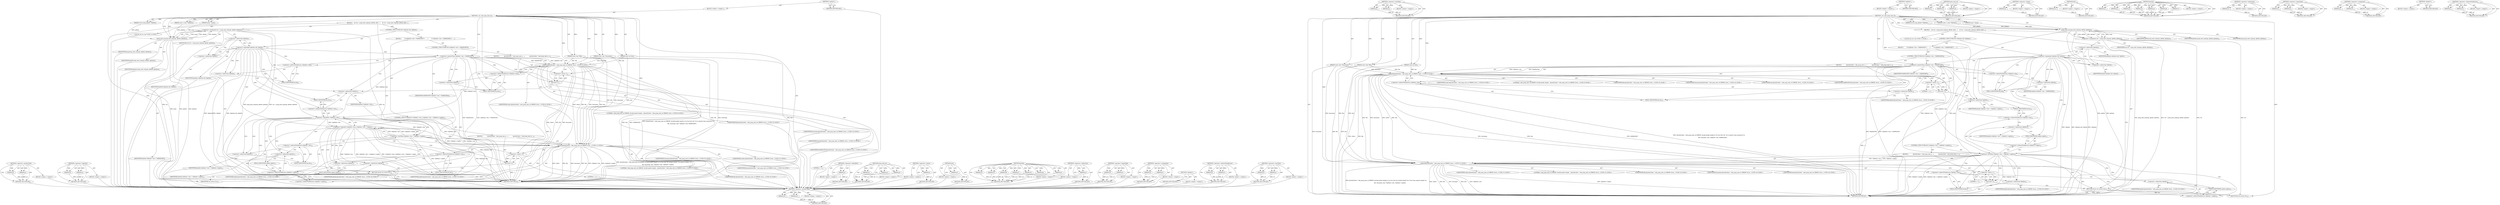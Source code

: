 digraph "&lt;operator&gt;.lessThan" {
vulnerable_131 [label=<(METHOD,&lt;operator&gt;.greaterThan)>];
vulnerable_132 [label=<(PARAM,p1)>];
vulnerable_133 [label=<(PARAM,p2)>];
vulnerable_134 [label=<(BLOCK,&lt;empty&gt;,&lt;empty&gt;)>];
vulnerable_135 [label=<(METHOD_RETURN,ANY)>];
vulnerable_159 [label=<(METHOD,&lt;operator&gt;.lessThan)>];
vulnerable_160 [label=<(PARAM,p1)>];
vulnerable_161 [label=<(PARAM,p2)>];
vulnerable_162 [label=<(BLOCK,&lt;empty&gt;,&lt;empty&gt;)>];
vulnerable_163 [label=<(METHOD_RETURN,ANY)>];
vulnerable_6 [label=<(METHOD,&lt;global&gt;)<SUB>1</SUB>>];
vulnerable_7 [label=<(BLOCK,&lt;empty&gt;,&lt;empty&gt;)<SUB>1</SUB>>];
vulnerable_8 [label=<(METHOD,_our_safe_pcap_next_ex)<SUB>1</SUB>>];
vulnerable_9 [label=<(PARAM,pcap_t *pcap)<SUB>1</SUB>>];
vulnerable_10 [label=<(PARAM,struct pcap_pkthdr **pkthdr)<SUB>1</SUB>>];
vulnerable_11 [label=<(PARAM,const u_char **pktdata)<SUB>2</SUB>>];
vulnerable_12 [label=<(PARAM,const char *funcname)<SUB>2</SUB>>];
vulnerable_13 [label=<(PARAM,const int line)<SUB>3</SUB>>];
vulnerable_14 [label=<(PARAM,const char *file)<SUB>3</SUB>>];
vulnerable_15 [label=<(BLOCK,{
    int res = pcap_next_ex(pcap, pkthdr, pktd...,{
    int res = pcap_next_ex(pcap, pkthdr, pktd...)<SUB>4</SUB>>];
vulnerable_16 [label="<(LOCAL,int res: int)<SUB>5</SUB>>"];
vulnerable_17 [label=<(&lt;operator&gt;.assignment,res = pcap_next_ex(pcap, pkthdr, pktdata))<SUB>5</SUB>>];
vulnerable_18 [label=<(IDENTIFIER,res,res = pcap_next_ex(pcap, pkthdr, pktdata))<SUB>5</SUB>>];
vulnerable_19 [label=<(pcap_next_ex,pcap_next_ex(pcap, pkthdr, pktdata))<SUB>5</SUB>>];
vulnerable_20 [label=<(IDENTIFIER,pcap,pcap_next_ex(pcap, pkthdr, pktdata))<SUB>5</SUB>>];
vulnerable_21 [label=<(IDENTIFIER,pkthdr,pcap_next_ex(pcap, pkthdr, pktdata))<SUB>5</SUB>>];
vulnerable_22 [label=<(IDENTIFIER,pktdata,pcap_next_ex(pcap, pkthdr, pktdata))<SUB>5</SUB>>];
vulnerable_23 [label=<(CONTROL_STRUCTURE,IF,if (*pktdata &amp;&amp; *pkthdr))<SUB>7</SUB>>];
vulnerable_24 [label=<(&lt;operator&gt;.logicalAnd,*pktdata &amp;&amp; *pkthdr)<SUB>7</SUB>>];
vulnerable_25 [label=<(&lt;operator&gt;.indirection,*pktdata)<SUB>7</SUB>>];
vulnerable_26 [label=<(IDENTIFIER,pktdata,*pktdata &amp;&amp; *pkthdr)<SUB>7</SUB>>];
vulnerable_27 [label=<(&lt;operator&gt;.indirection,*pkthdr)<SUB>7</SUB>>];
vulnerable_28 [label=<(IDENTIFIER,pkthdr,*pktdata &amp;&amp; *pkthdr)<SUB>7</SUB>>];
vulnerable_29 [label=<(BLOCK,{
        if ((*pkthdr)-&gt;len &gt; MAXPACKET) {
   ...,{
        if ((*pkthdr)-&gt;len &gt; MAXPACKET) {
   ...)<SUB>7</SUB>>];
vulnerable_30 [label=<(CONTROL_STRUCTURE,IF,if ((*pkthdr)-&gt;len &gt; MAXPACKET))<SUB>8</SUB>>];
vulnerable_31 [label=<(&lt;operator&gt;.greaterThan,(*pkthdr)-&gt;len &gt; MAXPACKET)<SUB>8</SUB>>];
vulnerable_32 [label=<(&lt;operator&gt;.indirectFieldAccess,(*pkthdr)-&gt;len)<SUB>8</SUB>>];
vulnerable_33 [label=<(&lt;operator&gt;.indirection,*pkthdr)<SUB>8</SUB>>];
vulnerable_34 [label=<(IDENTIFIER,pkthdr,(*pkthdr)-&gt;len &gt; MAXPACKET)<SUB>8</SUB>>];
vulnerable_35 [label=<(FIELD_IDENTIFIER,len,len)<SUB>8</SUB>>];
vulnerable_36 [label=<(IDENTIFIER,MAXPACKET,(*pkthdr)-&gt;len &gt; MAXPACKET)<SUB>8</SUB>>];
vulnerable_37 [label=<(BLOCK,{
            fprintf(stderr, &quot;safe_pcap_next_e...,{
            fprintf(stderr, &quot;safe_pcap_next_e...)<SUB>8</SUB>>];
vulnerable_38 [label="<(fprintf,fprintf(stderr, &quot;safe_pcap_next_ex ERROR: Inval...)<SUB>9</SUB>>"];
vulnerable_39 [label="<(IDENTIFIER,stderr,fprintf(stderr, &quot;safe_pcap_next_ex ERROR: Inval...)<SUB>9</SUB>>"];
vulnerable_40 [label="<(LITERAL,&quot;safe_pcap_next_ex ERROR: Invalid packet length...,fprintf(stderr, &quot;safe_pcap_next_ex ERROR: Inval...)<SUB>9</SUB>>"];
vulnerable_41 [label="<(IDENTIFIER,file,fprintf(stderr, &quot;safe_pcap_next_ex ERROR: Inval...)<SUB>10</SUB>>"];
vulnerable_42 [label="<(IDENTIFIER,funcname,fprintf(stderr, &quot;safe_pcap_next_ex ERROR: Inval...)<SUB>10</SUB>>"];
vulnerable_43 [label="<(IDENTIFIER,line,fprintf(stderr, &quot;safe_pcap_next_ex ERROR: Inval...)<SUB>10</SUB>>"];
vulnerable_44 [label=<(&lt;operator&gt;.indirectFieldAccess,(*pkthdr)-&gt;len)<SUB>10</SUB>>];
vulnerable_45 [label=<(&lt;operator&gt;.indirection,*pkthdr)<SUB>10</SUB>>];
vulnerable_46 [label="<(IDENTIFIER,pkthdr,fprintf(stderr, &quot;safe_pcap_next_ex ERROR: Inval...)<SUB>10</SUB>>"];
vulnerable_47 [label=<(FIELD_IDENTIFIER,len,len)<SUB>10</SUB>>];
vulnerable_48 [label="<(IDENTIFIER,MAXPACKET,fprintf(stderr, &quot;safe_pcap_next_ex ERROR: Inval...)<SUB>10</SUB>>"];
vulnerable_49 [label=<(exit,exit(-1))<SUB>11</SUB>>];
vulnerable_50 [label=<(&lt;operator&gt;.minus,-1)<SUB>11</SUB>>];
vulnerable_51 [label=<(LITERAL,1,-1)<SUB>11</SUB>>];
vulnerable_52 [label=<(CONTROL_STRUCTURE,IF,if ((*pkthdr)-&gt;len &lt; (*pkthdr)-&gt;caplen))<SUB>14</SUB>>];
vulnerable_53 [label=<(&lt;operator&gt;.lessThan,(*pkthdr)-&gt;len &lt; (*pkthdr)-&gt;caplen)<SUB>14</SUB>>];
vulnerable_54 [label=<(&lt;operator&gt;.indirectFieldAccess,(*pkthdr)-&gt;len)<SUB>14</SUB>>];
vulnerable_55 [label=<(&lt;operator&gt;.indirection,*pkthdr)<SUB>14</SUB>>];
vulnerable_56 [label=<(IDENTIFIER,pkthdr,(*pkthdr)-&gt;len &lt; (*pkthdr)-&gt;caplen)<SUB>14</SUB>>];
vulnerable_57 [label=<(FIELD_IDENTIFIER,len,len)<SUB>14</SUB>>];
vulnerable_58 [label=<(&lt;operator&gt;.indirectFieldAccess,(*pkthdr)-&gt;caplen)<SUB>14</SUB>>];
vulnerable_59 [label=<(&lt;operator&gt;.indirection,*pkthdr)<SUB>14</SUB>>];
vulnerable_60 [label=<(IDENTIFIER,pkthdr,(*pkthdr)-&gt;len &lt; (*pkthdr)-&gt;caplen)<SUB>14</SUB>>];
vulnerable_61 [label=<(FIELD_IDENTIFIER,caplen,caplen)<SUB>14</SUB>>];
vulnerable_62 [label=<(BLOCK,{
            fprintf(stderr, &quot;safe_pcap_next_e...,{
            fprintf(stderr, &quot;safe_pcap_next_e...)<SUB>14</SUB>>];
vulnerable_63 [label="<(fprintf,fprintf(stderr, &quot;safe_pcap_next_ex ERROR: Inval...)<SUB>15</SUB>>"];
vulnerable_64 [label="<(IDENTIFIER,stderr,fprintf(stderr, &quot;safe_pcap_next_ex ERROR: Inval...)<SUB>15</SUB>>"];
vulnerable_65 [label="<(LITERAL,&quot;safe_pcap_next_ex ERROR: Invalid packet length...,fprintf(stderr, &quot;safe_pcap_next_ex ERROR: Inval...)<SUB>15</SUB>>"];
vulnerable_66 [label="<(IDENTIFIER,file,fprintf(stderr, &quot;safe_pcap_next_ex ERROR: Inval...)<SUB>16</SUB>>"];
vulnerable_67 [label="<(IDENTIFIER,funcname,fprintf(stderr, &quot;safe_pcap_next_ex ERROR: Inval...)<SUB>16</SUB>>"];
vulnerable_68 [label="<(IDENTIFIER,line,fprintf(stderr, &quot;safe_pcap_next_ex ERROR: Inval...)<SUB>16</SUB>>"];
vulnerable_69 [label=<(&lt;operator&gt;.indirectFieldAccess,(*pkthdr)-&gt;len)<SUB>16</SUB>>];
vulnerable_70 [label=<(&lt;operator&gt;.indirection,*pkthdr)<SUB>16</SUB>>];
vulnerable_71 [label="<(IDENTIFIER,pkthdr,fprintf(stderr, &quot;safe_pcap_next_ex ERROR: Inval...)<SUB>16</SUB>>"];
vulnerable_72 [label=<(FIELD_IDENTIFIER,len,len)<SUB>16</SUB>>];
vulnerable_73 [label=<(&lt;operator&gt;.indirectFieldAccess,(*pkthdr)-&gt;caplen)<SUB>16</SUB>>];
vulnerable_74 [label=<(&lt;operator&gt;.indirection,*pkthdr)<SUB>16</SUB>>];
vulnerable_75 [label="<(IDENTIFIER,pkthdr,fprintf(stderr, &quot;safe_pcap_next_ex ERROR: Inval...)<SUB>16</SUB>>"];
vulnerable_76 [label=<(FIELD_IDENTIFIER,caplen,caplen)<SUB>16</SUB>>];
vulnerable_77 [label=<(exit,exit(-1))<SUB>17</SUB>>];
vulnerable_78 [label=<(&lt;operator&gt;.minus,-1)<SUB>17</SUB>>];
vulnerable_79 [label=<(LITERAL,1,-1)<SUB>17</SUB>>];
vulnerable_80 [label=<(RETURN,return res;,return res;)<SUB>21</SUB>>];
vulnerable_81 [label=<(IDENTIFIER,res,return res;)<SUB>21</SUB>>];
vulnerable_82 [label=<(METHOD_RETURN,int)<SUB>1</SUB>>];
vulnerable_84 [label=<(METHOD_RETURN,ANY)<SUB>1</SUB>>];
vulnerable_116 [label=<(METHOD,pcap_next_ex)>];
vulnerable_117 [label=<(PARAM,p1)>];
vulnerable_118 [label=<(PARAM,p2)>];
vulnerable_119 [label=<(PARAM,p3)>];
vulnerable_120 [label=<(BLOCK,&lt;empty&gt;,&lt;empty&gt;)>];
vulnerable_121 [label=<(METHOD_RETURN,ANY)>];
vulnerable_155 [label=<(METHOD,&lt;operator&gt;.minus)>];
vulnerable_156 [label=<(PARAM,p1)>];
vulnerable_157 [label=<(BLOCK,&lt;empty&gt;,&lt;empty&gt;)>];
vulnerable_158 [label=<(METHOD_RETURN,ANY)>];
vulnerable_151 [label=<(METHOD,exit)>];
vulnerable_152 [label=<(PARAM,p1)>];
vulnerable_153 [label=<(BLOCK,&lt;empty&gt;,&lt;empty&gt;)>];
vulnerable_154 [label=<(METHOD_RETURN,ANY)>];
vulnerable_141 [label=<(METHOD,fprintf)>];
vulnerable_142 [label=<(PARAM,p1)>];
vulnerable_143 [label=<(PARAM,p2)>];
vulnerable_144 [label=<(PARAM,p3)>];
vulnerable_145 [label=<(PARAM,p4)>];
vulnerable_146 [label=<(PARAM,p5)>];
vulnerable_147 [label=<(PARAM,p6)>];
vulnerable_148 [label=<(PARAM,p7)>];
vulnerable_149 [label=<(BLOCK,&lt;empty&gt;,&lt;empty&gt;)>];
vulnerable_150 [label=<(METHOD_RETURN,ANY)>];
vulnerable_127 [label=<(METHOD,&lt;operator&gt;.indirection)>];
vulnerable_128 [label=<(PARAM,p1)>];
vulnerable_129 [label=<(BLOCK,&lt;empty&gt;,&lt;empty&gt;)>];
vulnerable_130 [label=<(METHOD_RETURN,ANY)>];
vulnerable_122 [label=<(METHOD,&lt;operator&gt;.logicalAnd)>];
vulnerable_123 [label=<(PARAM,p1)>];
vulnerable_124 [label=<(PARAM,p2)>];
vulnerable_125 [label=<(BLOCK,&lt;empty&gt;,&lt;empty&gt;)>];
vulnerable_126 [label=<(METHOD_RETURN,ANY)>];
vulnerable_111 [label=<(METHOD,&lt;operator&gt;.assignment)>];
vulnerable_112 [label=<(PARAM,p1)>];
vulnerable_113 [label=<(PARAM,p2)>];
vulnerable_114 [label=<(BLOCK,&lt;empty&gt;,&lt;empty&gt;)>];
vulnerable_115 [label=<(METHOD_RETURN,ANY)>];
vulnerable_105 [label=<(METHOD,&lt;global&gt;)<SUB>1</SUB>>];
vulnerable_106 [label=<(BLOCK,&lt;empty&gt;,&lt;empty&gt;)>];
vulnerable_107 [label=<(METHOD_RETURN,ANY)>];
vulnerable_136 [label=<(METHOD,&lt;operator&gt;.indirectFieldAccess)>];
vulnerable_137 [label=<(PARAM,p1)>];
vulnerable_138 [label=<(PARAM,p2)>];
vulnerable_139 [label=<(BLOCK,&lt;empty&gt;,&lt;empty&gt;)>];
vulnerable_140 [label=<(METHOD_RETURN,ANY)>];
fixed_137 [label=<(METHOD,&lt;operator&gt;.greaterThan)>];
fixed_138 [label=<(PARAM,p1)>];
fixed_139 [label=<(PARAM,p2)>];
fixed_140 [label=<(BLOCK,&lt;empty&gt;,&lt;empty&gt;)>];
fixed_141 [label=<(METHOD_RETURN,ANY)>];
fixed_165 [label=<(METHOD,&lt;operator&gt;.logicalOr)>];
fixed_166 [label=<(PARAM,p1)>];
fixed_167 [label=<(PARAM,p2)>];
fixed_168 [label=<(BLOCK,&lt;empty&gt;,&lt;empty&gt;)>];
fixed_169 [label=<(METHOD_RETURN,ANY)>];
fixed_6 [label=<(METHOD,&lt;global&gt;)<SUB>1</SUB>>];
fixed_7 [label=<(BLOCK,&lt;empty&gt;,&lt;empty&gt;)<SUB>1</SUB>>];
fixed_8 [label=<(METHOD,_our_safe_pcap_next_ex)<SUB>1</SUB>>];
fixed_9 [label=<(PARAM,pcap_t *pcap)<SUB>1</SUB>>];
fixed_10 [label=<(PARAM,struct pcap_pkthdr **pkthdr)<SUB>1</SUB>>];
fixed_11 [label=<(PARAM,const u_char **pktdata)<SUB>2</SUB>>];
fixed_12 [label=<(PARAM,const char *funcname)<SUB>2</SUB>>];
fixed_13 [label=<(PARAM,const int line)<SUB>3</SUB>>];
fixed_14 [label=<(PARAM,const char *file)<SUB>3</SUB>>];
fixed_15 [label=<(BLOCK,{
    int res = pcap_next_ex(pcap, pkthdr, pktd...,{
    int res = pcap_next_ex(pcap, pkthdr, pktd...)<SUB>4</SUB>>];
fixed_16 [label="<(LOCAL,int res: int)<SUB>5</SUB>>"];
fixed_17 [label=<(&lt;operator&gt;.assignment,res = pcap_next_ex(pcap, pkthdr, pktdata))<SUB>5</SUB>>];
fixed_18 [label=<(IDENTIFIER,res,res = pcap_next_ex(pcap, pkthdr, pktdata))<SUB>5</SUB>>];
fixed_19 [label=<(pcap_next_ex,pcap_next_ex(pcap, pkthdr, pktdata))<SUB>5</SUB>>];
fixed_20 [label=<(IDENTIFIER,pcap,pcap_next_ex(pcap, pkthdr, pktdata))<SUB>5</SUB>>];
fixed_21 [label=<(IDENTIFIER,pkthdr,pcap_next_ex(pcap, pkthdr, pktdata))<SUB>5</SUB>>];
fixed_22 [label=<(IDENTIFIER,pktdata,pcap_next_ex(pcap, pkthdr, pktdata))<SUB>5</SUB>>];
fixed_23 [label=<(CONTROL_STRUCTURE,IF,if (*pktdata &amp;&amp; *pkthdr))<SUB>7</SUB>>];
fixed_24 [label=<(&lt;operator&gt;.logicalAnd,*pktdata &amp;&amp; *pkthdr)<SUB>7</SUB>>];
fixed_25 [label=<(&lt;operator&gt;.indirection,*pktdata)<SUB>7</SUB>>];
fixed_26 [label=<(IDENTIFIER,pktdata,*pktdata &amp;&amp; *pkthdr)<SUB>7</SUB>>];
fixed_27 [label=<(&lt;operator&gt;.indirection,*pkthdr)<SUB>7</SUB>>];
fixed_28 [label=<(IDENTIFIER,pkthdr,*pktdata &amp;&amp; *pkthdr)<SUB>7</SUB>>];
fixed_29 [label=<(BLOCK,{
        if ((*pkthdr)-&gt;len &gt; MAXPACKET) {
   ...,{
        if ((*pkthdr)-&gt;len &gt; MAXPACKET) {
   ...)<SUB>7</SUB>>];
fixed_30 [label=<(CONTROL_STRUCTURE,IF,if ((*pkthdr)-&gt;len &gt; MAXPACKET))<SUB>8</SUB>>];
fixed_31 [label=<(&lt;operator&gt;.greaterThan,(*pkthdr)-&gt;len &gt; MAXPACKET)<SUB>8</SUB>>];
fixed_32 [label=<(&lt;operator&gt;.indirectFieldAccess,(*pkthdr)-&gt;len)<SUB>8</SUB>>];
fixed_33 [label=<(&lt;operator&gt;.indirection,*pkthdr)<SUB>8</SUB>>];
fixed_34 [label=<(IDENTIFIER,pkthdr,(*pkthdr)-&gt;len &gt; MAXPACKET)<SUB>8</SUB>>];
fixed_35 [label=<(FIELD_IDENTIFIER,len,len)<SUB>8</SUB>>];
fixed_36 [label=<(IDENTIFIER,MAXPACKET,(*pkthdr)-&gt;len &gt; MAXPACKET)<SUB>8</SUB>>];
fixed_37 [label=<(BLOCK,{
            fprintf(stderr, &quot;safe_pcap_next_e...,{
            fprintf(stderr, &quot;safe_pcap_next_e...)<SUB>8</SUB>>];
fixed_38 [label="<(fprintf,fprintf(stderr, &quot;safe_pcap_next_ex ERROR: Inval...)<SUB>9</SUB>>"];
fixed_39 [label="<(IDENTIFIER,stderr,fprintf(stderr, &quot;safe_pcap_next_ex ERROR: Inval...)<SUB>9</SUB>>"];
fixed_40 [label="<(LITERAL,&quot;safe_pcap_next_ex ERROR: Invalid packet length...,fprintf(stderr, &quot;safe_pcap_next_ex ERROR: Inval...)<SUB>9</SUB>>"];
fixed_41 [label="<(IDENTIFIER,file,fprintf(stderr, &quot;safe_pcap_next_ex ERROR: Inval...)<SUB>10</SUB>>"];
fixed_42 [label="<(IDENTIFIER,funcname,fprintf(stderr, &quot;safe_pcap_next_ex ERROR: Inval...)<SUB>10</SUB>>"];
fixed_43 [label="<(IDENTIFIER,line,fprintf(stderr, &quot;safe_pcap_next_ex ERROR: Inval...)<SUB>10</SUB>>"];
fixed_44 [label=<(&lt;operator&gt;.indirectFieldAccess,(*pkthdr)-&gt;len)<SUB>10</SUB>>];
fixed_45 [label=<(&lt;operator&gt;.indirection,*pkthdr)<SUB>10</SUB>>];
fixed_46 [label="<(IDENTIFIER,pkthdr,fprintf(stderr, &quot;safe_pcap_next_ex ERROR: Inval...)<SUB>10</SUB>>"];
fixed_47 [label=<(FIELD_IDENTIFIER,len,len)<SUB>10</SUB>>];
fixed_48 [label="<(IDENTIFIER,MAXPACKET,fprintf(stderr, &quot;safe_pcap_next_ex ERROR: Inval...)<SUB>10</SUB>>"];
fixed_49 [label=<(exit,exit(-1))<SUB>11</SUB>>];
fixed_50 [label=<(&lt;operator&gt;.minus,-1)<SUB>11</SUB>>];
fixed_51 [label=<(LITERAL,1,-1)<SUB>11</SUB>>];
fixed_52 [label=<(CONTROL_STRUCTURE,IF,if (!(*pkthdr)-&gt;len || (*pkthdr)-&gt;len &lt; (*pkthdr)-&gt;caplen))<SUB>14</SUB>>];
fixed_53 [label=<(&lt;operator&gt;.logicalOr,!(*pkthdr)-&gt;len || (*pkthdr)-&gt;len &lt; (*pkthdr)-&gt;...)<SUB>14</SUB>>];
fixed_54 [label=<(&lt;operator&gt;.logicalNot,!(*pkthdr)-&gt;len)<SUB>14</SUB>>];
fixed_55 [label=<(&lt;operator&gt;.indirectFieldAccess,(*pkthdr)-&gt;len)<SUB>14</SUB>>];
fixed_56 [label=<(&lt;operator&gt;.indirection,*pkthdr)<SUB>14</SUB>>];
fixed_57 [label=<(IDENTIFIER,pkthdr,!(*pkthdr)-&gt;len)<SUB>14</SUB>>];
fixed_58 [label=<(FIELD_IDENTIFIER,len,len)<SUB>14</SUB>>];
fixed_59 [label=<(&lt;operator&gt;.lessThan,(*pkthdr)-&gt;len &lt; (*pkthdr)-&gt;caplen)<SUB>14</SUB>>];
fixed_60 [label=<(&lt;operator&gt;.indirectFieldAccess,(*pkthdr)-&gt;len)<SUB>14</SUB>>];
fixed_61 [label=<(&lt;operator&gt;.indirection,*pkthdr)<SUB>14</SUB>>];
fixed_62 [label=<(IDENTIFIER,pkthdr,(*pkthdr)-&gt;len &lt; (*pkthdr)-&gt;caplen)<SUB>14</SUB>>];
fixed_63 [label=<(FIELD_IDENTIFIER,len,len)<SUB>14</SUB>>];
fixed_64 [label=<(&lt;operator&gt;.indirectFieldAccess,(*pkthdr)-&gt;caplen)<SUB>14</SUB>>];
fixed_65 [label=<(&lt;operator&gt;.indirection,*pkthdr)<SUB>14</SUB>>];
fixed_66 [label=<(IDENTIFIER,pkthdr,(*pkthdr)-&gt;len &lt; (*pkthdr)-&gt;caplen)<SUB>14</SUB>>];
fixed_67 [label=<(FIELD_IDENTIFIER,caplen,caplen)<SUB>14</SUB>>];
fixed_68 [label=<(BLOCK,{
            fprintf(stderr, &quot;safe_pcap_next_e...,{
            fprintf(stderr, &quot;safe_pcap_next_e...)<SUB>14</SUB>>];
fixed_69 [label="<(fprintf,fprintf(stderr, &quot;safe_pcap_next_ex ERROR: Inval...)<SUB>15</SUB>>"];
fixed_70 [label="<(IDENTIFIER,stderr,fprintf(stderr, &quot;safe_pcap_next_ex ERROR: Inval...)<SUB>15</SUB>>"];
fixed_71 [label="<(LITERAL,&quot;safe_pcap_next_ex ERROR: Invalid packet length...,fprintf(stderr, &quot;safe_pcap_next_ex ERROR: Inval...)<SUB>15</SUB>>"];
fixed_72 [label="<(IDENTIFIER,file,fprintf(stderr, &quot;safe_pcap_next_ex ERROR: Inval...)<SUB>16</SUB>>"];
fixed_73 [label="<(IDENTIFIER,funcname,fprintf(stderr, &quot;safe_pcap_next_ex ERROR: Inval...)<SUB>16</SUB>>"];
fixed_74 [label="<(IDENTIFIER,line,fprintf(stderr, &quot;safe_pcap_next_ex ERROR: Inval...)<SUB>16</SUB>>"];
fixed_75 [label=<(&lt;operator&gt;.indirectFieldAccess,(*pkthdr)-&gt;len)<SUB>16</SUB>>];
fixed_76 [label=<(&lt;operator&gt;.indirection,*pkthdr)<SUB>16</SUB>>];
fixed_77 [label="<(IDENTIFIER,pkthdr,fprintf(stderr, &quot;safe_pcap_next_ex ERROR: Inval...)<SUB>16</SUB>>"];
fixed_78 [label=<(FIELD_IDENTIFIER,len,len)<SUB>16</SUB>>];
fixed_79 [label=<(&lt;operator&gt;.indirectFieldAccess,(*pkthdr)-&gt;caplen)<SUB>16</SUB>>];
fixed_80 [label=<(&lt;operator&gt;.indirection,*pkthdr)<SUB>16</SUB>>];
fixed_81 [label="<(IDENTIFIER,pkthdr,fprintf(stderr, &quot;safe_pcap_next_ex ERROR: Inval...)<SUB>16</SUB>>"];
fixed_82 [label=<(FIELD_IDENTIFIER,caplen,caplen)<SUB>16</SUB>>];
fixed_83 [label=<(exit,exit(-1))<SUB>17</SUB>>];
fixed_84 [label=<(&lt;operator&gt;.minus,-1)<SUB>17</SUB>>];
fixed_85 [label=<(LITERAL,1,-1)<SUB>17</SUB>>];
fixed_86 [label=<(RETURN,return res;,return res;)<SUB>21</SUB>>];
fixed_87 [label=<(IDENTIFIER,res,return res;)<SUB>21</SUB>>];
fixed_88 [label=<(METHOD_RETURN,int)<SUB>1</SUB>>];
fixed_90 [label=<(METHOD_RETURN,ANY)<SUB>1</SUB>>];
fixed_170 [label=<(METHOD,&lt;operator&gt;.logicalNot)>];
fixed_171 [label=<(PARAM,p1)>];
fixed_172 [label=<(BLOCK,&lt;empty&gt;,&lt;empty&gt;)>];
fixed_173 [label=<(METHOD_RETURN,ANY)>];
fixed_122 [label=<(METHOD,pcap_next_ex)>];
fixed_123 [label=<(PARAM,p1)>];
fixed_124 [label=<(PARAM,p2)>];
fixed_125 [label=<(PARAM,p3)>];
fixed_126 [label=<(BLOCK,&lt;empty&gt;,&lt;empty&gt;)>];
fixed_127 [label=<(METHOD_RETURN,ANY)>];
fixed_161 [label=<(METHOD,&lt;operator&gt;.minus)>];
fixed_162 [label=<(PARAM,p1)>];
fixed_163 [label=<(BLOCK,&lt;empty&gt;,&lt;empty&gt;)>];
fixed_164 [label=<(METHOD_RETURN,ANY)>];
fixed_157 [label=<(METHOD,exit)>];
fixed_158 [label=<(PARAM,p1)>];
fixed_159 [label=<(BLOCK,&lt;empty&gt;,&lt;empty&gt;)>];
fixed_160 [label=<(METHOD_RETURN,ANY)>];
fixed_147 [label=<(METHOD,fprintf)>];
fixed_148 [label=<(PARAM,p1)>];
fixed_149 [label=<(PARAM,p2)>];
fixed_150 [label=<(PARAM,p3)>];
fixed_151 [label=<(PARAM,p4)>];
fixed_152 [label=<(PARAM,p5)>];
fixed_153 [label=<(PARAM,p6)>];
fixed_154 [label=<(PARAM,p7)>];
fixed_155 [label=<(BLOCK,&lt;empty&gt;,&lt;empty&gt;)>];
fixed_156 [label=<(METHOD_RETURN,ANY)>];
fixed_133 [label=<(METHOD,&lt;operator&gt;.indirection)>];
fixed_134 [label=<(PARAM,p1)>];
fixed_135 [label=<(BLOCK,&lt;empty&gt;,&lt;empty&gt;)>];
fixed_136 [label=<(METHOD_RETURN,ANY)>];
fixed_128 [label=<(METHOD,&lt;operator&gt;.logicalAnd)>];
fixed_129 [label=<(PARAM,p1)>];
fixed_130 [label=<(PARAM,p2)>];
fixed_131 [label=<(BLOCK,&lt;empty&gt;,&lt;empty&gt;)>];
fixed_132 [label=<(METHOD_RETURN,ANY)>];
fixed_117 [label=<(METHOD,&lt;operator&gt;.assignment)>];
fixed_118 [label=<(PARAM,p1)>];
fixed_119 [label=<(PARAM,p2)>];
fixed_120 [label=<(BLOCK,&lt;empty&gt;,&lt;empty&gt;)>];
fixed_121 [label=<(METHOD_RETURN,ANY)>];
fixed_111 [label=<(METHOD,&lt;global&gt;)<SUB>1</SUB>>];
fixed_112 [label=<(BLOCK,&lt;empty&gt;,&lt;empty&gt;)>];
fixed_113 [label=<(METHOD_RETURN,ANY)>];
fixed_142 [label=<(METHOD,&lt;operator&gt;.indirectFieldAccess)>];
fixed_143 [label=<(PARAM,p1)>];
fixed_144 [label=<(PARAM,p2)>];
fixed_145 [label=<(BLOCK,&lt;empty&gt;,&lt;empty&gt;)>];
fixed_146 [label=<(METHOD_RETURN,ANY)>];
fixed_174 [label=<(METHOD,&lt;operator&gt;.lessThan)>];
fixed_175 [label=<(PARAM,p1)>];
fixed_176 [label=<(PARAM,p2)>];
fixed_177 [label=<(BLOCK,&lt;empty&gt;,&lt;empty&gt;)>];
fixed_178 [label=<(METHOD_RETURN,ANY)>];
vulnerable_131 -> vulnerable_132  [key=0, label="AST: "];
vulnerable_131 -> vulnerable_132  [key=1, label="DDG: "];
vulnerable_131 -> vulnerable_134  [key=0, label="AST: "];
vulnerable_131 -> vulnerable_133  [key=0, label="AST: "];
vulnerable_131 -> vulnerable_133  [key=1, label="DDG: "];
vulnerable_131 -> vulnerable_135  [key=0, label="AST: "];
vulnerable_131 -> vulnerable_135  [key=1, label="CFG: "];
vulnerable_132 -> vulnerable_135  [key=0, label="DDG: p1"];
vulnerable_133 -> vulnerable_135  [key=0, label="DDG: p2"];
vulnerable_159 -> vulnerable_160  [key=0, label="AST: "];
vulnerable_159 -> vulnerable_160  [key=1, label="DDG: "];
vulnerable_159 -> vulnerable_162  [key=0, label="AST: "];
vulnerable_159 -> vulnerable_161  [key=0, label="AST: "];
vulnerable_159 -> vulnerable_161  [key=1, label="DDG: "];
vulnerable_159 -> vulnerable_163  [key=0, label="AST: "];
vulnerable_159 -> vulnerable_163  [key=1, label="CFG: "];
vulnerable_160 -> vulnerable_163  [key=0, label="DDG: p1"];
vulnerable_161 -> vulnerable_163  [key=0, label="DDG: p2"];
vulnerable_6 -> vulnerable_7  [key=0, label="AST: "];
vulnerable_6 -> vulnerable_84  [key=0, label="AST: "];
vulnerable_6 -> vulnerable_84  [key=1, label="CFG: "];
vulnerable_7 -> vulnerable_8  [key=0, label="AST: "];
vulnerable_8 -> vulnerable_9  [key=0, label="AST: "];
vulnerable_8 -> vulnerable_9  [key=1, label="DDG: "];
vulnerable_8 -> vulnerable_10  [key=0, label="AST: "];
vulnerable_8 -> vulnerable_10  [key=1, label="DDG: "];
vulnerable_8 -> vulnerable_11  [key=0, label="AST: "];
vulnerable_8 -> vulnerable_11  [key=1, label="DDG: "];
vulnerable_8 -> vulnerable_12  [key=0, label="AST: "];
vulnerable_8 -> vulnerable_12  [key=1, label="DDG: "];
vulnerable_8 -> vulnerable_13  [key=0, label="AST: "];
vulnerable_8 -> vulnerable_13  [key=1, label="DDG: "];
vulnerable_8 -> vulnerable_14  [key=0, label="AST: "];
vulnerable_8 -> vulnerable_14  [key=1, label="DDG: "];
vulnerable_8 -> vulnerable_15  [key=0, label="AST: "];
vulnerable_8 -> vulnerable_82  [key=0, label="AST: "];
vulnerable_8 -> vulnerable_19  [key=0, label="CFG: "];
vulnerable_8 -> vulnerable_19  [key=1, label="DDG: "];
vulnerable_8 -> vulnerable_81  [key=0, label="DDG: "];
vulnerable_8 -> vulnerable_31  [key=0, label="DDG: "];
vulnerable_8 -> vulnerable_38  [key=0, label="DDG: "];
vulnerable_8 -> vulnerable_63  [key=0, label="DDG: "];
vulnerable_8 -> vulnerable_50  [key=0, label="DDG: "];
vulnerable_8 -> vulnerable_78  [key=0, label="DDG: "];
vulnerable_9 -> vulnerable_19  [key=0, label="DDG: pcap"];
vulnerable_10 -> vulnerable_19  [key=0, label="DDG: pkthdr"];
vulnerable_11 -> vulnerable_19  [key=0, label="DDG: pktdata"];
vulnerable_12 -> vulnerable_82  [key=0, label="DDG: funcname"];
vulnerable_12 -> vulnerable_38  [key=0, label="DDG: funcname"];
vulnerable_12 -> vulnerable_63  [key=0, label="DDG: funcname"];
vulnerable_13 -> vulnerable_82  [key=0, label="DDG: line"];
vulnerable_13 -> vulnerable_38  [key=0, label="DDG: line"];
vulnerable_13 -> vulnerable_63  [key=0, label="DDG: line"];
vulnerable_14 -> vulnerable_82  [key=0, label="DDG: file"];
vulnerable_14 -> vulnerable_38  [key=0, label="DDG: file"];
vulnerable_14 -> vulnerable_63  [key=0, label="DDG: file"];
vulnerable_15 -> vulnerable_16  [key=0, label="AST: "];
vulnerable_15 -> vulnerable_17  [key=0, label="AST: "];
vulnerable_15 -> vulnerable_23  [key=0, label="AST: "];
vulnerable_15 -> vulnerable_80  [key=0, label="AST: "];
vulnerable_17 -> vulnerable_18  [key=0, label="AST: "];
vulnerable_17 -> vulnerable_19  [key=0, label="AST: "];
vulnerable_17 -> vulnerable_25  [key=0, label="CFG: "];
vulnerable_17 -> vulnerable_82  [key=0, label="DDG: res"];
vulnerable_17 -> vulnerable_82  [key=1, label="DDG: pcap_next_ex(pcap, pkthdr, pktdata)"];
vulnerable_17 -> vulnerable_82  [key=2, label="DDG: res = pcap_next_ex(pcap, pkthdr, pktdata)"];
vulnerable_17 -> vulnerable_81  [key=0, label="DDG: res"];
vulnerable_19 -> vulnerable_20  [key=0, label="AST: "];
vulnerable_19 -> vulnerable_21  [key=0, label="AST: "];
vulnerable_19 -> vulnerable_22  [key=0, label="AST: "];
vulnerable_19 -> vulnerable_17  [key=0, label="CFG: "];
vulnerable_19 -> vulnerable_17  [key=1, label="DDG: pcap"];
vulnerable_19 -> vulnerable_17  [key=2, label="DDG: pkthdr"];
vulnerable_19 -> vulnerable_17  [key=3, label="DDG: pktdata"];
vulnerable_19 -> vulnerable_82  [key=0, label="DDG: pcap"];
vulnerable_19 -> vulnerable_82  [key=1, label="DDG: pkthdr"];
vulnerable_19 -> vulnerable_82  [key=2, label="DDG: pktdata"];
vulnerable_23 -> vulnerable_24  [key=0, label="AST: "];
vulnerable_23 -> vulnerable_29  [key=0, label="AST: "];
vulnerable_24 -> vulnerable_25  [key=0, label="AST: "];
vulnerable_24 -> vulnerable_27  [key=0, label="AST: "];
vulnerable_24 -> vulnerable_33  [key=0, label="CFG: "];
vulnerable_24 -> vulnerable_33  [key=1, label="CDG: "];
vulnerable_24 -> vulnerable_80  [key=0, label="CFG: "];
vulnerable_24 -> vulnerable_82  [key=0, label="DDG: *pktdata"];
vulnerable_24 -> vulnerable_82  [key=1, label="DDG: *pkthdr"];
vulnerable_24 -> vulnerable_82  [key=2, label="DDG: *pktdata &amp;&amp; *pkthdr"];
vulnerable_24 -> vulnerable_32  [key=0, label="CDG: "];
vulnerable_24 -> vulnerable_57  [key=0, label="CDG: "];
vulnerable_24 -> vulnerable_59  [key=0, label="CDG: "];
vulnerable_24 -> vulnerable_35  [key=0, label="CDG: "];
vulnerable_24 -> vulnerable_54  [key=0, label="CDG: "];
vulnerable_24 -> vulnerable_58  [key=0, label="CDG: "];
vulnerable_24 -> vulnerable_61  [key=0, label="CDG: "];
vulnerable_24 -> vulnerable_53  [key=0, label="CDG: "];
vulnerable_24 -> vulnerable_55  [key=0, label="CDG: "];
vulnerable_24 -> vulnerable_31  [key=0, label="CDG: "];
vulnerable_25 -> vulnerable_26  [key=0, label="AST: "];
vulnerable_25 -> vulnerable_24  [key=0, label="CFG: "];
vulnerable_25 -> vulnerable_27  [key=0, label="CFG: "];
vulnerable_25 -> vulnerable_27  [key=1, label="CDG: "];
vulnerable_27 -> vulnerable_28  [key=0, label="AST: "];
vulnerable_27 -> vulnerable_24  [key=0, label="CFG: "];
vulnerable_29 -> vulnerable_30  [key=0, label="AST: "];
vulnerable_29 -> vulnerable_52  [key=0, label="AST: "];
vulnerable_30 -> vulnerable_31  [key=0, label="AST: "];
vulnerable_30 -> vulnerable_37  [key=0, label="AST: "];
vulnerable_31 -> vulnerable_32  [key=0, label="AST: "];
vulnerable_31 -> vulnerable_36  [key=0, label="AST: "];
vulnerable_31 -> vulnerable_45  [key=0, label="CFG: "];
vulnerable_31 -> vulnerable_45  [key=1, label="CDG: "];
vulnerable_31 -> vulnerable_55  [key=0, label="CFG: "];
vulnerable_31 -> vulnerable_82  [key=0, label="DDG: MAXPACKET"];
vulnerable_31 -> vulnerable_82  [key=1, label="DDG: (*pkthdr)-&gt;len &gt; MAXPACKET"];
vulnerable_31 -> vulnerable_53  [key=0, label="DDG: (*pkthdr)-&gt;len"];
vulnerable_31 -> vulnerable_38  [key=0, label="DDG: (*pkthdr)-&gt;len"];
vulnerable_31 -> vulnerable_38  [key=1, label="DDG: MAXPACKET"];
vulnerable_31 -> vulnerable_38  [key=2, label="CDG: "];
vulnerable_31 -> vulnerable_47  [key=0, label="CDG: "];
vulnerable_31 -> vulnerable_49  [key=0, label="CDG: "];
vulnerable_31 -> vulnerable_50  [key=0, label="CDG: "];
vulnerable_31 -> vulnerable_44  [key=0, label="CDG: "];
vulnerable_32 -> vulnerable_33  [key=0, label="AST: "];
vulnerable_32 -> vulnerable_35  [key=0, label="AST: "];
vulnerable_32 -> vulnerable_31  [key=0, label="CFG: "];
vulnerable_33 -> vulnerable_34  [key=0, label="AST: "];
vulnerable_33 -> vulnerable_35  [key=0, label="CFG: "];
vulnerable_35 -> vulnerable_32  [key=0, label="CFG: "];
vulnerable_37 -> vulnerable_38  [key=0, label="AST: "];
vulnerable_37 -> vulnerable_49  [key=0, label="AST: "];
vulnerable_38 -> vulnerable_39  [key=0, label="AST: "];
vulnerable_38 -> vulnerable_40  [key=0, label="AST: "];
vulnerable_38 -> vulnerable_41  [key=0, label="AST: "];
vulnerable_38 -> vulnerable_42  [key=0, label="AST: "];
vulnerable_38 -> vulnerable_43  [key=0, label="AST: "];
vulnerable_38 -> vulnerable_44  [key=0, label="AST: "];
vulnerable_38 -> vulnerable_48  [key=0, label="AST: "];
vulnerable_38 -> vulnerable_50  [key=0, label="CFG: "];
vulnerable_38 -> vulnerable_82  [key=0, label="DDG: stderr"];
vulnerable_38 -> vulnerable_82  [key=1, label="DDG: file"];
vulnerable_38 -> vulnerable_82  [key=2, label="DDG: funcname"];
vulnerable_38 -> vulnerable_82  [key=3, label="DDG: line"];
vulnerable_38 -> vulnerable_82  [key=4, label="DDG: MAXPACKET"];
vulnerable_38 -> vulnerable_82  [key=5, label="DDG: fprintf(stderr, &quot;safe_pcap_next_ex ERROR: Invalid packet length in %s:%s() line %d: %u is greater than maximum %u\n&quot;,
                    file, funcname, line, (*pkthdr)-&gt;len, MAXPACKET)"];
vulnerable_38 -> vulnerable_53  [key=0, label="DDG: (*pkthdr)-&gt;len"];
vulnerable_38 -> vulnerable_63  [key=0, label="DDG: stderr"];
vulnerable_38 -> vulnerable_63  [key=1, label="DDG: file"];
vulnerable_38 -> vulnerable_63  [key=2, label="DDG: funcname"];
vulnerable_38 -> vulnerable_63  [key=3, label="DDG: line"];
vulnerable_44 -> vulnerable_45  [key=0, label="AST: "];
vulnerable_44 -> vulnerable_47  [key=0, label="AST: "];
vulnerable_44 -> vulnerable_38  [key=0, label="CFG: "];
vulnerable_45 -> vulnerable_46  [key=0, label="AST: "];
vulnerable_45 -> vulnerable_47  [key=0, label="CFG: "];
vulnerable_47 -> vulnerable_44  [key=0, label="CFG: "];
vulnerable_49 -> vulnerable_50  [key=0, label="AST: "];
vulnerable_49 -> vulnerable_55  [key=0, label="CFG: "];
vulnerable_49 -> vulnerable_82  [key=0, label="DDG: -1"];
vulnerable_50 -> vulnerable_51  [key=0, label="AST: "];
vulnerable_50 -> vulnerable_49  [key=0, label="CFG: "];
vulnerable_50 -> vulnerable_49  [key=1, label="DDG: 1"];
vulnerable_52 -> vulnerable_53  [key=0, label="AST: "];
vulnerable_52 -> vulnerable_62  [key=0, label="AST: "];
vulnerable_53 -> vulnerable_54  [key=0, label="AST: "];
vulnerable_53 -> vulnerable_58  [key=0, label="AST: "];
vulnerable_53 -> vulnerable_70  [key=0, label="CFG: "];
vulnerable_53 -> vulnerable_70  [key=1, label="CDG: "];
vulnerable_53 -> vulnerable_80  [key=0, label="CFG: "];
vulnerable_53 -> vulnerable_82  [key=0, label="DDG: (*pkthdr)-&gt;len"];
vulnerable_53 -> vulnerable_82  [key=1, label="DDG: (*pkthdr)-&gt;caplen"];
vulnerable_53 -> vulnerable_82  [key=2, label="DDG: (*pkthdr)-&gt;len &lt; (*pkthdr)-&gt;caplen"];
vulnerable_53 -> vulnerable_63  [key=0, label="DDG: (*pkthdr)-&gt;len"];
vulnerable_53 -> vulnerable_63  [key=1, label="DDG: (*pkthdr)-&gt;caplen"];
vulnerable_53 -> vulnerable_63  [key=2, label="CDG: "];
vulnerable_53 -> vulnerable_73  [key=0, label="CDG: "];
vulnerable_53 -> vulnerable_77  [key=0, label="CDG: "];
vulnerable_53 -> vulnerable_72  [key=0, label="CDG: "];
vulnerable_53 -> vulnerable_69  [key=0, label="CDG: "];
vulnerable_53 -> vulnerable_74  [key=0, label="CDG: "];
vulnerable_53 -> vulnerable_76  [key=0, label="CDG: "];
vulnerable_53 -> vulnerable_78  [key=0, label="CDG: "];
vulnerable_54 -> vulnerable_55  [key=0, label="AST: "];
vulnerable_54 -> vulnerable_57  [key=0, label="AST: "];
vulnerable_54 -> vulnerable_59  [key=0, label="CFG: "];
vulnerable_55 -> vulnerable_56  [key=0, label="AST: "];
vulnerable_55 -> vulnerable_57  [key=0, label="CFG: "];
vulnerable_57 -> vulnerable_54  [key=0, label="CFG: "];
vulnerable_58 -> vulnerable_59  [key=0, label="AST: "];
vulnerable_58 -> vulnerable_61  [key=0, label="AST: "];
vulnerable_58 -> vulnerable_53  [key=0, label="CFG: "];
vulnerable_59 -> vulnerable_60  [key=0, label="AST: "];
vulnerable_59 -> vulnerable_61  [key=0, label="CFG: "];
vulnerable_61 -> vulnerable_58  [key=0, label="CFG: "];
vulnerable_62 -> vulnerable_63  [key=0, label="AST: "];
vulnerable_62 -> vulnerable_77  [key=0, label="AST: "];
vulnerable_63 -> vulnerable_64  [key=0, label="AST: "];
vulnerable_63 -> vulnerable_65  [key=0, label="AST: "];
vulnerable_63 -> vulnerable_66  [key=0, label="AST: "];
vulnerable_63 -> vulnerable_67  [key=0, label="AST: "];
vulnerable_63 -> vulnerable_68  [key=0, label="AST: "];
vulnerable_63 -> vulnerable_69  [key=0, label="AST: "];
vulnerable_63 -> vulnerable_73  [key=0, label="AST: "];
vulnerable_63 -> vulnerable_78  [key=0, label="CFG: "];
vulnerable_63 -> vulnerable_82  [key=0, label="DDG: stderr"];
vulnerable_63 -> vulnerable_82  [key=1, label="DDG: file"];
vulnerable_63 -> vulnerable_82  [key=2, label="DDG: funcname"];
vulnerable_63 -> vulnerable_82  [key=3, label="DDG: line"];
vulnerable_63 -> vulnerable_82  [key=4, label="DDG: (*pkthdr)-&gt;len"];
vulnerable_63 -> vulnerable_82  [key=5, label="DDG: (*pkthdr)-&gt;caplen"];
vulnerable_63 -> vulnerable_82  [key=6, label="DDG: fprintf(stderr, &quot;safe_pcap_next_ex ERROR: Invalid packet length in %s:%s() line %d: packet length %u is less than capture length %u\n&quot;,
                     file, funcname, line, (*pkthdr)-&gt;len, (*pkthdr)-&gt;caplen)"];
vulnerable_69 -> vulnerable_70  [key=0, label="AST: "];
vulnerable_69 -> vulnerable_72  [key=0, label="AST: "];
vulnerable_69 -> vulnerable_74  [key=0, label="CFG: "];
vulnerable_70 -> vulnerable_71  [key=0, label="AST: "];
vulnerable_70 -> vulnerable_72  [key=0, label="CFG: "];
vulnerable_72 -> vulnerable_69  [key=0, label="CFG: "];
vulnerable_73 -> vulnerable_74  [key=0, label="AST: "];
vulnerable_73 -> vulnerable_76  [key=0, label="AST: "];
vulnerable_73 -> vulnerable_63  [key=0, label="CFG: "];
vulnerable_74 -> vulnerable_75  [key=0, label="AST: "];
vulnerable_74 -> vulnerable_76  [key=0, label="CFG: "];
vulnerable_76 -> vulnerable_73  [key=0, label="CFG: "];
vulnerable_77 -> vulnerable_78  [key=0, label="AST: "];
vulnerable_77 -> vulnerable_80  [key=0, label="CFG: "];
vulnerable_77 -> vulnerable_82  [key=0, label="DDG: -1"];
vulnerable_78 -> vulnerable_79  [key=0, label="AST: "];
vulnerable_78 -> vulnerable_77  [key=0, label="CFG: "];
vulnerable_78 -> vulnerable_77  [key=1, label="DDG: 1"];
vulnerable_80 -> vulnerable_81  [key=0, label="AST: "];
vulnerable_80 -> vulnerable_82  [key=0, label="CFG: "];
vulnerable_80 -> vulnerable_82  [key=1, label="DDG: &lt;RET&gt;"];
vulnerable_81 -> vulnerable_80  [key=0, label="DDG: res"];
vulnerable_116 -> vulnerable_117  [key=0, label="AST: "];
vulnerable_116 -> vulnerable_117  [key=1, label="DDG: "];
vulnerable_116 -> vulnerable_120  [key=0, label="AST: "];
vulnerable_116 -> vulnerable_118  [key=0, label="AST: "];
vulnerable_116 -> vulnerable_118  [key=1, label="DDG: "];
vulnerable_116 -> vulnerable_121  [key=0, label="AST: "];
vulnerable_116 -> vulnerable_121  [key=1, label="CFG: "];
vulnerable_116 -> vulnerable_119  [key=0, label="AST: "];
vulnerable_116 -> vulnerable_119  [key=1, label="DDG: "];
vulnerable_117 -> vulnerable_121  [key=0, label="DDG: p1"];
vulnerable_118 -> vulnerable_121  [key=0, label="DDG: p2"];
vulnerable_119 -> vulnerable_121  [key=0, label="DDG: p3"];
vulnerable_155 -> vulnerable_156  [key=0, label="AST: "];
vulnerable_155 -> vulnerable_156  [key=1, label="DDG: "];
vulnerable_155 -> vulnerable_157  [key=0, label="AST: "];
vulnerable_155 -> vulnerable_158  [key=0, label="AST: "];
vulnerable_155 -> vulnerable_158  [key=1, label="CFG: "];
vulnerable_156 -> vulnerable_158  [key=0, label="DDG: p1"];
vulnerable_151 -> vulnerable_152  [key=0, label="AST: "];
vulnerable_151 -> vulnerable_152  [key=1, label="DDG: "];
vulnerable_151 -> vulnerable_153  [key=0, label="AST: "];
vulnerable_151 -> vulnerable_154  [key=0, label="AST: "];
vulnerable_151 -> vulnerable_154  [key=1, label="CFG: "];
vulnerable_152 -> vulnerable_154  [key=0, label="DDG: p1"];
vulnerable_141 -> vulnerable_142  [key=0, label="AST: "];
vulnerable_141 -> vulnerable_142  [key=1, label="DDG: "];
vulnerable_141 -> vulnerable_149  [key=0, label="AST: "];
vulnerable_141 -> vulnerable_143  [key=0, label="AST: "];
vulnerable_141 -> vulnerable_143  [key=1, label="DDG: "];
vulnerable_141 -> vulnerable_150  [key=0, label="AST: "];
vulnerable_141 -> vulnerable_150  [key=1, label="CFG: "];
vulnerable_141 -> vulnerable_144  [key=0, label="AST: "];
vulnerable_141 -> vulnerable_144  [key=1, label="DDG: "];
vulnerable_141 -> vulnerable_145  [key=0, label="AST: "];
vulnerable_141 -> vulnerable_145  [key=1, label="DDG: "];
vulnerable_141 -> vulnerable_146  [key=0, label="AST: "];
vulnerable_141 -> vulnerable_146  [key=1, label="DDG: "];
vulnerable_141 -> vulnerable_147  [key=0, label="AST: "];
vulnerable_141 -> vulnerable_147  [key=1, label="DDG: "];
vulnerable_141 -> vulnerable_148  [key=0, label="AST: "];
vulnerable_141 -> vulnerable_148  [key=1, label="DDG: "];
vulnerable_142 -> vulnerable_150  [key=0, label="DDG: p1"];
vulnerable_143 -> vulnerable_150  [key=0, label="DDG: p2"];
vulnerable_144 -> vulnerable_150  [key=0, label="DDG: p3"];
vulnerable_145 -> vulnerable_150  [key=0, label="DDG: p4"];
vulnerable_146 -> vulnerable_150  [key=0, label="DDG: p5"];
vulnerable_147 -> vulnerable_150  [key=0, label="DDG: p6"];
vulnerable_148 -> vulnerable_150  [key=0, label="DDG: p7"];
vulnerable_127 -> vulnerable_128  [key=0, label="AST: "];
vulnerable_127 -> vulnerable_128  [key=1, label="DDG: "];
vulnerable_127 -> vulnerable_129  [key=0, label="AST: "];
vulnerable_127 -> vulnerable_130  [key=0, label="AST: "];
vulnerable_127 -> vulnerable_130  [key=1, label="CFG: "];
vulnerable_128 -> vulnerable_130  [key=0, label="DDG: p1"];
vulnerable_122 -> vulnerable_123  [key=0, label="AST: "];
vulnerable_122 -> vulnerable_123  [key=1, label="DDG: "];
vulnerable_122 -> vulnerable_125  [key=0, label="AST: "];
vulnerable_122 -> vulnerable_124  [key=0, label="AST: "];
vulnerable_122 -> vulnerable_124  [key=1, label="DDG: "];
vulnerable_122 -> vulnerable_126  [key=0, label="AST: "];
vulnerable_122 -> vulnerable_126  [key=1, label="CFG: "];
vulnerable_123 -> vulnerable_126  [key=0, label="DDG: p1"];
vulnerable_124 -> vulnerable_126  [key=0, label="DDG: p2"];
vulnerable_111 -> vulnerable_112  [key=0, label="AST: "];
vulnerable_111 -> vulnerable_112  [key=1, label="DDG: "];
vulnerable_111 -> vulnerable_114  [key=0, label="AST: "];
vulnerable_111 -> vulnerable_113  [key=0, label="AST: "];
vulnerable_111 -> vulnerable_113  [key=1, label="DDG: "];
vulnerable_111 -> vulnerable_115  [key=0, label="AST: "];
vulnerable_111 -> vulnerable_115  [key=1, label="CFG: "];
vulnerable_112 -> vulnerable_115  [key=0, label="DDG: p1"];
vulnerable_113 -> vulnerable_115  [key=0, label="DDG: p2"];
vulnerable_105 -> vulnerable_106  [key=0, label="AST: "];
vulnerable_105 -> vulnerable_107  [key=0, label="AST: "];
vulnerable_105 -> vulnerable_107  [key=1, label="CFG: "];
vulnerable_136 -> vulnerable_137  [key=0, label="AST: "];
vulnerable_136 -> vulnerable_137  [key=1, label="DDG: "];
vulnerable_136 -> vulnerable_139  [key=0, label="AST: "];
vulnerable_136 -> vulnerable_138  [key=0, label="AST: "];
vulnerable_136 -> vulnerable_138  [key=1, label="DDG: "];
vulnerable_136 -> vulnerable_140  [key=0, label="AST: "];
vulnerable_136 -> vulnerable_140  [key=1, label="CFG: "];
vulnerable_137 -> vulnerable_140  [key=0, label="DDG: p1"];
vulnerable_138 -> vulnerable_140  [key=0, label="DDG: p2"];
fixed_137 -> fixed_138  [key=0, label="AST: "];
fixed_137 -> fixed_138  [key=1, label="DDG: "];
fixed_137 -> fixed_140  [key=0, label="AST: "];
fixed_137 -> fixed_139  [key=0, label="AST: "];
fixed_137 -> fixed_139  [key=1, label="DDG: "];
fixed_137 -> fixed_141  [key=0, label="AST: "];
fixed_137 -> fixed_141  [key=1, label="CFG: "];
fixed_138 -> fixed_141  [key=0, label="DDG: p1"];
fixed_139 -> fixed_141  [key=0, label="DDG: p2"];
fixed_140 -> vulnerable_131  [key=0];
fixed_141 -> vulnerable_131  [key=0];
fixed_165 -> fixed_166  [key=0, label="AST: "];
fixed_165 -> fixed_166  [key=1, label="DDG: "];
fixed_165 -> fixed_168  [key=0, label="AST: "];
fixed_165 -> fixed_167  [key=0, label="AST: "];
fixed_165 -> fixed_167  [key=1, label="DDG: "];
fixed_165 -> fixed_169  [key=0, label="AST: "];
fixed_165 -> fixed_169  [key=1, label="CFG: "];
fixed_166 -> fixed_169  [key=0, label="DDG: p1"];
fixed_167 -> fixed_169  [key=0, label="DDG: p2"];
fixed_168 -> vulnerable_131  [key=0];
fixed_169 -> vulnerable_131  [key=0];
fixed_6 -> fixed_7  [key=0, label="AST: "];
fixed_6 -> fixed_90  [key=0, label="AST: "];
fixed_6 -> fixed_90  [key=1, label="CFG: "];
fixed_7 -> fixed_8  [key=0, label="AST: "];
fixed_8 -> fixed_9  [key=0, label="AST: "];
fixed_8 -> fixed_9  [key=1, label="DDG: "];
fixed_8 -> fixed_10  [key=0, label="AST: "];
fixed_8 -> fixed_10  [key=1, label="DDG: "];
fixed_8 -> fixed_11  [key=0, label="AST: "];
fixed_8 -> fixed_11  [key=1, label="DDG: "];
fixed_8 -> fixed_12  [key=0, label="AST: "];
fixed_8 -> fixed_12  [key=1, label="DDG: "];
fixed_8 -> fixed_13  [key=0, label="AST: "];
fixed_8 -> fixed_13  [key=1, label="DDG: "];
fixed_8 -> fixed_14  [key=0, label="AST: "];
fixed_8 -> fixed_14  [key=1, label="DDG: "];
fixed_8 -> fixed_15  [key=0, label="AST: "];
fixed_8 -> fixed_88  [key=0, label="AST: "];
fixed_8 -> fixed_19  [key=0, label="CFG: "];
fixed_8 -> fixed_19  [key=1, label="DDG: "];
fixed_8 -> fixed_87  [key=0, label="DDG: "];
fixed_8 -> fixed_31  [key=0, label="DDG: "];
fixed_8 -> fixed_38  [key=0, label="DDG: "];
fixed_8 -> fixed_69  [key=0, label="DDG: "];
fixed_8 -> fixed_50  [key=0, label="DDG: "];
fixed_8 -> fixed_84  [key=0, label="DDG: "];
fixed_9 -> fixed_19  [key=0, label="DDG: pcap"];
fixed_10 -> fixed_19  [key=0, label="DDG: pkthdr"];
fixed_11 -> fixed_19  [key=0, label="DDG: pktdata"];
fixed_12 -> fixed_88  [key=0, label="DDG: funcname"];
fixed_12 -> fixed_38  [key=0, label="DDG: funcname"];
fixed_12 -> fixed_69  [key=0, label="DDG: funcname"];
fixed_13 -> fixed_88  [key=0, label="DDG: line"];
fixed_13 -> fixed_38  [key=0, label="DDG: line"];
fixed_13 -> fixed_69  [key=0, label="DDG: line"];
fixed_14 -> fixed_88  [key=0, label="DDG: file"];
fixed_14 -> fixed_38  [key=0, label="DDG: file"];
fixed_14 -> fixed_69  [key=0, label="DDG: file"];
fixed_15 -> fixed_16  [key=0, label="AST: "];
fixed_15 -> fixed_17  [key=0, label="AST: "];
fixed_15 -> fixed_23  [key=0, label="AST: "];
fixed_15 -> fixed_86  [key=0, label="AST: "];
fixed_16 -> vulnerable_131  [key=0];
fixed_17 -> fixed_18  [key=0, label="AST: "];
fixed_17 -> fixed_19  [key=0, label="AST: "];
fixed_17 -> fixed_25  [key=0, label="CFG: "];
fixed_17 -> fixed_88  [key=0, label="DDG: res"];
fixed_17 -> fixed_88  [key=1, label="DDG: pcap_next_ex(pcap, pkthdr, pktdata)"];
fixed_17 -> fixed_88  [key=2, label="DDG: res = pcap_next_ex(pcap, pkthdr, pktdata)"];
fixed_17 -> fixed_87  [key=0, label="DDG: res"];
fixed_18 -> vulnerable_131  [key=0];
fixed_19 -> fixed_20  [key=0, label="AST: "];
fixed_19 -> fixed_21  [key=0, label="AST: "];
fixed_19 -> fixed_22  [key=0, label="AST: "];
fixed_19 -> fixed_17  [key=0, label="CFG: "];
fixed_19 -> fixed_17  [key=1, label="DDG: pcap"];
fixed_19 -> fixed_17  [key=2, label="DDG: pkthdr"];
fixed_19 -> fixed_17  [key=3, label="DDG: pktdata"];
fixed_19 -> fixed_88  [key=0, label="DDG: pcap"];
fixed_19 -> fixed_88  [key=1, label="DDG: pkthdr"];
fixed_19 -> fixed_88  [key=2, label="DDG: pktdata"];
fixed_20 -> vulnerable_131  [key=0];
fixed_21 -> vulnerable_131  [key=0];
fixed_22 -> vulnerable_131  [key=0];
fixed_23 -> fixed_24  [key=0, label="AST: "];
fixed_23 -> fixed_29  [key=0, label="AST: "];
fixed_24 -> fixed_25  [key=0, label="AST: "];
fixed_24 -> fixed_27  [key=0, label="AST: "];
fixed_24 -> fixed_33  [key=0, label="CFG: "];
fixed_24 -> fixed_33  [key=1, label="CDG: "];
fixed_24 -> fixed_86  [key=0, label="CFG: "];
fixed_24 -> fixed_88  [key=0, label="DDG: *pktdata"];
fixed_24 -> fixed_88  [key=1, label="DDG: *pkthdr"];
fixed_24 -> fixed_88  [key=2, label="DDG: *pktdata &amp;&amp; *pkthdr"];
fixed_24 -> fixed_32  [key=0, label="CDG: "];
fixed_24 -> fixed_56  [key=0, label="CDG: "];
fixed_24 -> fixed_35  [key=0, label="CDG: "];
fixed_24 -> fixed_54  [key=0, label="CDG: "];
fixed_24 -> fixed_58  [key=0, label="CDG: "];
fixed_24 -> fixed_53  [key=0, label="CDG: "];
fixed_24 -> fixed_55  [key=0, label="CDG: "];
fixed_24 -> fixed_31  [key=0, label="CDG: "];
fixed_25 -> fixed_26  [key=0, label="AST: "];
fixed_25 -> fixed_24  [key=0, label="CFG: "];
fixed_25 -> fixed_27  [key=0, label="CFG: "];
fixed_25 -> fixed_27  [key=1, label="CDG: "];
fixed_26 -> vulnerable_131  [key=0];
fixed_27 -> fixed_28  [key=0, label="AST: "];
fixed_27 -> fixed_24  [key=0, label="CFG: "];
fixed_28 -> vulnerable_131  [key=0];
fixed_29 -> fixed_30  [key=0, label="AST: "];
fixed_29 -> fixed_52  [key=0, label="AST: "];
fixed_30 -> fixed_31  [key=0, label="AST: "];
fixed_30 -> fixed_37  [key=0, label="AST: "];
fixed_31 -> fixed_32  [key=0, label="AST: "];
fixed_31 -> fixed_36  [key=0, label="AST: "];
fixed_31 -> fixed_45  [key=0, label="CFG: "];
fixed_31 -> fixed_45  [key=1, label="CDG: "];
fixed_31 -> fixed_56  [key=0, label="CFG: "];
fixed_31 -> fixed_88  [key=0, label="DDG: MAXPACKET"];
fixed_31 -> fixed_88  [key=1, label="DDG: (*pkthdr)-&gt;len &gt; MAXPACKET"];
fixed_31 -> fixed_38  [key=0, label="DDG: (*pkthdr)-&gt;len"];
fixed_31 -> fixed_38  [key=1, label="DDG: MAXPACKET"];
fixed_31 -> fixed_38  [key=2, label="CDG: "];
fixed_31 -> fixed_54  [key=0, label="DDG: (*pkthdr)-&gt;len"];
fixed_31 -> fixed_47  [key=0, label="CDG: "];
fixed_31 -> fixed_49  [key=0, label="CDG: "];
fixed_31 -> fixed_50  [key=0, label="CDG: "];
fixed_31 -> fixed_44  [key=0, label="CDG: "];
fixed_32 -> fixed_33  [key=0, label="AST: "];
fixed_32 -> fixed_35  [key=0, label="AST: "];
fixed_32 -> fixed_31  [key=0, label="CFG: "];
fixed_33 -> fixed_34  [key=0, label="AST: "];
fixed_33 -> fixed_35  [key=0, label="CFG: "];
fixed_34 -> vulnerable_131  [key=0];
fixed_35 -> fixed_32  [key=0, label="CFG: "];
fixed_36 -> vulnerable_131  [key=0];
fixed_37 -> fixed_38  [key=0, label="AST: "];
fixed_37 -> fixed_49  [key=0, label="AST: "];
fixed_38 -> fixed_39  [key=0, label="AST: "];
fixed_38 -> fixed_40  [key=0, label="AST: "];
fixed_38 -> fixed_41  [key=0, label="AST: "];
fixed_38 -> fixed_42  [key=0, label="AST: "];
fixed_38 -> fixed_43  [key=0, label="AST: "];
fixed_38 -> fixed_44  [key=0, label="AST: "];
fixed_38 -> fixed_48  [key=0, label="AST: "];
fixed_38 -> fixed_50  [key=0, label="CFG: "];
fixed_38 -> fixed_88  [key=0, label="DDG: stderr"];
fixed_38 -> fixed_88  [key=1, label="DDG: file"];
fixed_38 -> fixed_88  [key=2, label="DDG: funcname"];
fixed_38 -> fixed_88  [key=3, label="DDG: line"];
fixed_38 -> fixed_88  [key=4, label="DDG: MAXPACKET"];
fixed_38 -> fixed_88  [key=5, label="DDG: fprintf(stderr, &quot;safe_pcap_next_ex ERROR: Invalid packet length in %s:%s() line %d: %u is greater than maximum %u\n&quot;,
                    file, funcname, line, (*pkthdr)-&gt;len, MAXPACKET)"];
fixed_38 -> fixed_54  [key=0, label="DDG: (*pkthdr)-&gt;len"];
fixed_38 -> fixed_69  [key=0, label="DDG: stderr"];
fixed_38 -> fixed_69  [key=1, label="DDG: file"];
fixed_38 -> fixed_69  [key=2, label="DDG: funcname"];
fixed_38 -> fixed_69  [key=3, label="DDG: line"];
fixed_39 -> vulnerable_131  [key=0];
fixed_40 -> vulnerable_131  [key=0];
fixed_41 -> vulnerable_131  [key=0];
fixed_42 -> vulnerable_131  [key=0];
fixed_43 -> vulnerable_131  [key=0];
fixed_44 -> fixed_45  [key=0, label="AST: "];
fixed_44 -> fixed_47  [key=0, label="AST: "];
fixed_44 -> fixed_38  [key=0, label="CFG: "];
fixed_45 -> fixed_46  [key=0, label="AST: "];
fixed_45 -> fixed_47  [key=0, label="CFG: "];
fixed_46 -> vulnerable_131  [key=0];
fixed_47 -> fixed_44  [key=0, label="CFG: "];
fixed_48 -> vulnerable_131  [key=0];
fixed_49 -> fixed_50  [key=0, label="AST: "];
fixed_49 -> fixed_56  [key=0, label="CFG: "];
fixed_49 -> fixed_88  [key=0, label="DDG: -1"];
fixed_50 -> fixed_51  [key=0, label="AST: "];
fixed_50 -> fixed_49  [key=0, label="CFG: "];
fixed_50 -> fixed_49  [key=1, label="DDG: 1"];
fixed_51 -> vulnerable_131  [key=0];
fixed_52 -> fixed_53  [key=0, label="AST: "];
fixed_52 -> fixed_68  [key=0, label="AST: "];
fixed_53 -> fixed_54  [key=0, label="AST: "];
fixed_53 -> fixed_59  [key=0, label="AST: "];
fixed_53 -> fixed_76  [key=0, label="CFG: "];
fixed_53 -> fixed_76  [key=1, label="CDG: "];
fixed_53 -> fixed_86  [key=0, label="CFG: "];
fixed_53 -> fixed_88  [key=0, label="DDG: !(*pkthdr)-&gt;len"];
fixed_53 -> fixed_88  [key=1, label="DDG: (*pkthdr)-&gt;len &lt; (*pkthdr)-&gt;caplen"];
fixed_53 -> fixed_88  [key=2, label="DDG: !(*pkthdr)-&gt;len || (*pkthdr)-&gt;len &lt; (*pkthdr)-&gt;caplen"];
fixed_53 -> fixed_75  [key=0, label="CDG: "];
fixed_53 -> fixed_84  [key=0, label="CDG: "];
fixed_53 -> fixed_69  [key=0, label="CDG: "];
fixed_53 -> fixed_82  [key=0, label="CDG: "];
fixed_53 -> fixed_79  [key=0, label="CDG: "];
fixed_53 -> fixed_80  [key=0, label="CDG: "];
fixed_53 -> fixed_83  [key=0, label="CDG: "];
fixed_53 -> fixed_78  [key=0, label="CDG: "];
fixed_54 -> fixed_55  [key=0, label="AST: "];
fixed_54 -> fixed_53  [key=0, label="CFG: "];
fixed_54 -> fixed_53  [key=1, label="DDG: (*pkthdr)-&gt;len"];
fixed_54 -> fixed_61  [key=0, label="CFG: "];
fixed_54 -> fixed_61  [key=1, label="CDG: "];
fixed_54 -> fixed_88  [key=0, label="DDG: (*pkthdr)-&gt;len"];
fixed_54 -> fixed_59  [key=0, label="DDG: (*pkthdr)-&gt;len"];
fixed_54 -> fixed_59  [key=1, label="CDG: "];
fixed_54 -> fixed_69  [key=0, label="DDG: (*pkthdr)-&gt;len"];
fixed_54 -> fixed_60  [key=0, label="CDG: "];
fixed_54 -> fixed_64  [key=0, label="CDG: "];
fixed_54 -> fixed_67  [key=0, label="CDG: "];
fixed_54 -> fixed_65  [key=0, label="CDG: "];
fixed_54 -> fixed_63  [key=0, label="CDG: "];
fixed_55 -> fixed_56  [key=0, label="AST: "];
fixed_55 -> fixed_58  [key=0, label="AST: "];
fixed_55 -> fixed_54  [key=0, label="CFG: "];
fixed_56 -> fixed_57  [key=0, label="AST: "];
fixed_56 -> fixed_58  [key=0, label="CFG: "];
fixed_57 -> vulnerable_131  [key=0];
fixed_58 -> fixed_55  [key=0, label="CFG: "];
fixed_59 -> fixed_60  [key=0, label="AST: "];
fixed_59 -> fixed_64  [key=0, label="AST: "];
fixed_59 -> fixed_53  [key=0, label="CFG: "];
fixed_59 -> fixed_53  [key=1, label="DDG: (*pkthdr)-&gt;len"];
fixed_59 -> fixed_53  [key=2, label="DDG: (*pkthdr)-&gt;caplen"];
fixed_59 -> fixed_88  [key=0, label="DDG: (*pkthdr)-&gt;len"];
fixed_59 -> fixed_88  [key=1, label="DDG: (*pkthdr)-&gt;caplen"];
fixed_59 -> fixed_69  [key=0, label="DDG: (*pkthdr)-&gt;len"];
fixed_59 -> fixed_69  [key=1, label="DDG: (*pkthdr)-&gt;caplen"];
fixed_60 -> fixed_61  [key=0, label="AST: "];
fixed_60 -> fixed_63  [key=0, label="AST: "];
fixed_60 -> fixed_65  [key=0, label="CFG: "];
fixed_61 -> fixed_62  [key=0, label="AST: "];
fixed_61 -> fixed_63  [key=0, label="CFG: "];
fixed_62 -> vulnerable_131  [key=0];
fixed_63 -> fixed_60  [key=0, label="CFG: "];
fixed_64 -> fixed_65  [key=0, label="AST: "];
fixed_64 -> fixed_67  [key=0, label="AST: "];
fixed_64 -> fixed_59  [key=0, label="CFG: "];
fixed_65 -> fixed_66  [key=0, label="AST: "];
fixed_65 -> fixed_67  [key=0, label="CFG: "];
fixed_66 -> vulnerable_131  [key=0];
fixed_67 -> fixed_64  [key=0, label="CFG: "];
fixed_68 -> fixed_69  [key=0, label="AST: "];
fixed_68 -> fixed_83  [key=0, label="AST: "];
fixed_69 -> fixed_70  [key=0, label="AST: "];
fixed_69 -> fixed_71  [key=0, label="AST: "];
fixed_69 -> fixed_72  [key=0, label="AST: "];
fixed_69 -> fixed_73  [key=0, label="AST: "];
fixed_69 -> fixed_74  [key=0, label="AST: "];
fixed_69 -> fixed_75  [key=0, label="AST: "];
fixed_69 -> fixed_79  [key=0, label="AST: "];
fixed_69 -> fixed_84  [key=0, label="CFG: "];
fixed_69 -> fixed_88  [key=0, label="DDG: stderr"];
fixed_69 -> fixed_88  [key=1, label="DDG: file"];
fixed_69 -> fixed_88  [key=2, label="DDG: funcname"];
fixed_69 -> fixed_88  [key=3, label="DDG: line"];
fixed_69 -> fixed_88  [key=4, label="DDG: (*pkthdr)-&gt;len"];
fixed_69 -> fixed_88  [key=5, label="DDG: (*pkthdr)-&gt;caplen"];
fixed_69 -> fixed_88  [key=6, label="DDG: fprintf(stderr, &quot;safe_pcap_next_ex ERROR: Invalid packet length in %s:%s() line %d: packet length=%u capture length=%u\n&quot;,
                     file, funcname, line, (*pkthdr)-&gt;len, (*pkthdr)-&gt;caplen)"];
fixed_70 -> vulnerable_131  [key=0];
fixed_71 -> vulnerable_131  [key=0];
fixed_72 -> vulnerable_131  [key=0];
fixed_73 -> vulnerable_131  [key=0];
fixed_74 -> vulnerable_131  [key=0];
fixed_75 -> fixed_76  [key=0, label="AST: "];
fixed_75 -> fixed_78  [key=0, label="AST: "];
fixed_75 -> fixed_80  [key=0, label="CFG: "];
fixed_76 -> fixed_77  [key=0, label="AST: "];
fixed_76 -> fixed_78  [key=0, label="CFG: "];
fixed_77 -> vulnerable_131  [key=0];
fixed_78 -> fixed_75  [key=0, label="CFG: "];
fixed_79 -> fixed_80  [key=0, label="AST: "];
fixed_79 -> fixed_82  [key=0, label="AST: "];
fixed_79 -> fixed_69  [key=0, label="CFG: "];
fixed_80 -> fixed_81  [key=0, label="AST: "];
fixed_80 -> fixed_82  [key=0, label="CFG: "];
fixed_81 -> vulnerable_131  [key=0];
fixed_82 -> fixed_79  [key=0, label="CFG: "];
fixed_83 -> fixed_84  [key=0, label="AST: "];
fixed_83 -> fixed_86  [key=0, label="CFG: "];
fixed_83 -> fixed_88  [key=0, label="DDG: -1"];
fixed_84 -> fixed_85  [key=0, label="AST: "];
fixed_84 -> fixed_83  [key=0, label="CFG: "];
fixed_84 -> fixed_83  [key=1, label="DDG: 1"];
fixed_85 -> vulnerable_131  [key=0];
fixed_86 -> fixed_87  [key=0, label="AST: "];
fixed_86 -> fixed_88  [key=0, label="CFG: "];
fixed_86 -> fixed_88  [key=1, label="DDG: &lt;RET&gt;"];
fixed_87 -> fixed_86  [key=0, label="DDG: res"];
fixed_88 -> vulnerable_131  [key=0];
fixed_90 -> vulnerable_131  [key=0];
fixed_170 -> fixed_171  [key=0, label="AST: "];
fixed_170 -> fixed_171  [key=1, label="DDG: "];
fixed_170 -> fixed_172  [key=0, label="AST: "];
fixed_170 -> fixed_173  [key=0, label="AST: "];
fixed_170 -> fixed_173  [key=1, label="CFG: "];
fixed_171 -> fixed_173  [key=0, label="DDG: p1"];
fixed_172 -> vulnerable_131  [key=0];
fixed_173 -> vulnerable_131  [key=0];
fixed_122 -> fixed_123  [key=0, label="AST: "];
fixed_122 -> fixed_123  [key=1, label="DDG: "];
fixed_122 -> fixed_126  [key=0, label="AST: "];
fixed_122 -> fixed_124  [key=0, label="AST: "];
fixed_122 -> fixed_124  [key=1, label="DDG: "];
fixed_122 -> fixed_127  [key=0, label="AST: "];
fixed_122 -> fixed_127  [key=1, label="CFG: "];
fixed_122 -> fixed_125  [key=0, label="AST: "];
fixed_122 -> fixed_125  [key=1, label="DDG: "];
fixed_123 -> fixed_127  [key=0, label="DDG: p1"];
fixed_124 -> fixed_127  [key=0, label="DDG: p2"];
fixed_125 -> fixed_127  [key=0, label="DDG: p3"];
fixed_126 -> vulnerable_131  [key=0];
fixed_127 -> vulnerable_131  [key=0];
fixed_161 -> fixed_162  [key=0, label="AST: "];
fixed_161 -> fixed_162  [key=1, label="DDG: "];
fixed_161 -> fixed_163  [key=0, label="AST: "];
fixed_161 -> fixed_164  [key=0, label="AST: "];
fixed_161 -> fixed_164  [key=1, label="CFG: "];
fixed_162 -> fixed_164  [key=0, label="DDG: p1"];
fixed_163 -> vulnerable_131  [key=0];
fixed_164 -> vulnerable_131  [key=0];
fixed_157 -> fixed_158  [key=0, label="AST: "];
fixed_157 -> fixed_158  [key=1, label="DDG: "];
fixed_157 -> fixed_159  [key=0, label="AST: "];
fixed_157 -> fixed_160  [key=0, label="AST: "];
fixed_157 -> fixed_160  [key=1, label="CFG: "];
fixed_158 -> fixed_160  [key=0, label="DDG: p1"];
fixed_159 -> vulnerable_131  [key=0];
fixed_160 -> vulnerable_131  [key=0];
fixed_147 -> fixed_148  [key=0, label="AST: "];
fixed_147 -> fixed_148  [key=1, label="DDG: "];
fixed_147 -> fixed_155  [key=0, label="AST: "];
fixed_147 -> fixed_149  [key=0, label="AST: "];
fixed_147 -> fixed_149  [key=1, label="DDG: "];
fixed_147 -> fixed_156  [key=0, label="AST: "];
fixed_147 -> fixed_156  [key=1, label="CFG: "];
fixed_147 -> fixed_150  [key=0, label="AST: "];
fixed_147 -> fixed_150  [key=1, label="DDG: "];
fixed_147 -> fixed_151  [key=0, label="AST: "];
fixed_147 -> fixed_151  [key=1, label="DDG: "];
fixed_147 -> fixed_152  [key=0, label="AST: "];
fixed_147 -> fixed_152  [key=1, label="DDG: "];
fixed_147 -> fixed_153  [key=0, label="AST: "];
fixed_147 -> fixed_153  [key=1, label="DDG: "];
fixed_147 -> fixed_154  [key=0, label="AST: "];
fixed_147 -> fixed_154  [key=1, label="DDG: "];
fixed_148 -> fixed_156  [key=0, label="DDG: p1"];
fixed_149 -> fixed_156  [key=0, label="DDG: p2"];
fixed_150 -> fixed_156  [key=0, label="DDG: p3"];
fixed_151 -> fixed_156  [key=0, label="DDG: p4"];
fixed_152 -> fixed_156  [key=0, label="DDG: p5"];
fixed_153 -> fixed_156  [key=0, label="DDG: p6"];
fixed_154 -> fixed_156  [key=0, label="DDG: p7"];
fixed_155 -> vulnerable_131  [key=0];
fixed_156 -> vulnerable_131  [key=0];
fixed_133 -> fixed_134  [key=0, label="AST: "];
fixed_133 -> fixed_134  [key=1, label="DDG: "];
fixed_133 -> fixed_135  [key=0, label="AST: "];
fixed_133 -> fixed_136  [key=0, label="AST: "];
fixed_133 -> fixed_136  [key=1, label="CFG: "];
fixed_134 -> fixed_136  [key=0, label="DDG: p1"];
fixed_135 -> vulnerable_131  [key=0];
fixed_136 -> vulnerable_131  [key=0];
fixed_128 -> fixed_129  [key=0, label="AST: "];
fixed_128 -> fixed_129  [key=1, label="DDG: "];
fixed_128 -> fixed_131  [key=0, label="AST: "];
fixed_128 -> fixed_130  [key=0, label="AST: "];
fixed_128 -> fixed_130  [key=1, label="DDG: "];
fixed_128 -> fixed_132  [key=0, label="AST: "];
fixed_128 -> fixed_132  [key=1, label="CFG: "];
fixed_129 -> fixed_132  [key=0, label="DDG: p1"];
fixed_130 -> fixed_132  [key=0, label="DDG: p2"];
fixed_131 -> vulnerable_131  [key=0];
fixed_132 -> vulnerable_131  [key=0];
fixed_117 -> fixed_118  [key=0, label="AST: "];
fixed_117 -> fixed_118  [key=1, label="DDG: "];
fixed_117 -> fixed_120  [key=0, label="AST: "];
fixed_117 -> fixed_119  [key=0, label="AST: "];
fixed_117 -> fixed_119  [key=1, label="DDG: "];
fixed_117 -> fixed_121  [key=0, label="AST: "];
fixed_117 -> fixed_121  [key=1, label="CFG: "];
fixed_118 -> fixed_121  [key=0, label="DDG: p1"];
fixed_119 -> fixed_121  [key=0, label="DDG: p2"];
fixed_120 -> vulnerable_131  [key=0];
fixed_121 -> vulnerable_131  [key=0];
fixed_111 -> fixed_112  [key=0, label="AST: "];
fixed_111 -> fixed_113  [key=0, label="AST: "];
fixed_111 -> fixed_113  [key=1, label="CFG: "];
fixed_112 -> vulnerable_131  [key=0];
fixed_113 -> vulnerable_131  [key=0];
fixed_142 -> fixed_143  [key=0, label="AST: "];
fixed_142 -> fixed_143  [key=1, label="DDG: "];
fixed_142 -> fixed_145  [key=0, label="AST: "];
fixed_142 -> fixed_144  [key=0, label="AST: "];
fixed_142 -> fixed_144  [key=1, label="DDG: "];
fixed_142 -> fixed_146  [key=0, label="AST: "];
fixed_142 -> fixed_146  [key=1, label="CFG: "];
fixed_143 -> fixed_146  [key=0, label="DDG: p1"];
fixed_144 -> fixed_146  [key=0, label="DDG: p2"];
fixed_145 -> vulnerable_131  [key=0];
fixed_146 -> vulnerable_131  [key=0];
fixed_174 -> fixed_175  [key=0, label="AST: "];
fixed_174 -> fixed_175  [key=1, label="DDG: "];
fixed_174 -> fixed_177  [key=0, label="AST: "];
fixed_174 -> fixed_176  [key=0, label="AST: "];
fixed_174 -> fixed_176  [key=1, label="DDG: "];
fixed_174 -> fixed_178  [key=0, label="AST: "];
fixed_174 -> fixed_178  [key=1, label="CFG: "];
fixed_175 -> fixed_178  [key=0, label="DDG: p1"];
fixed_176 -> fixed_178  [key=0, label="DDG: p2"];
fixed_177 -> vulnerable_131  [key=0];
fixed_178 -> vulnerable_131  [key=0];
}
